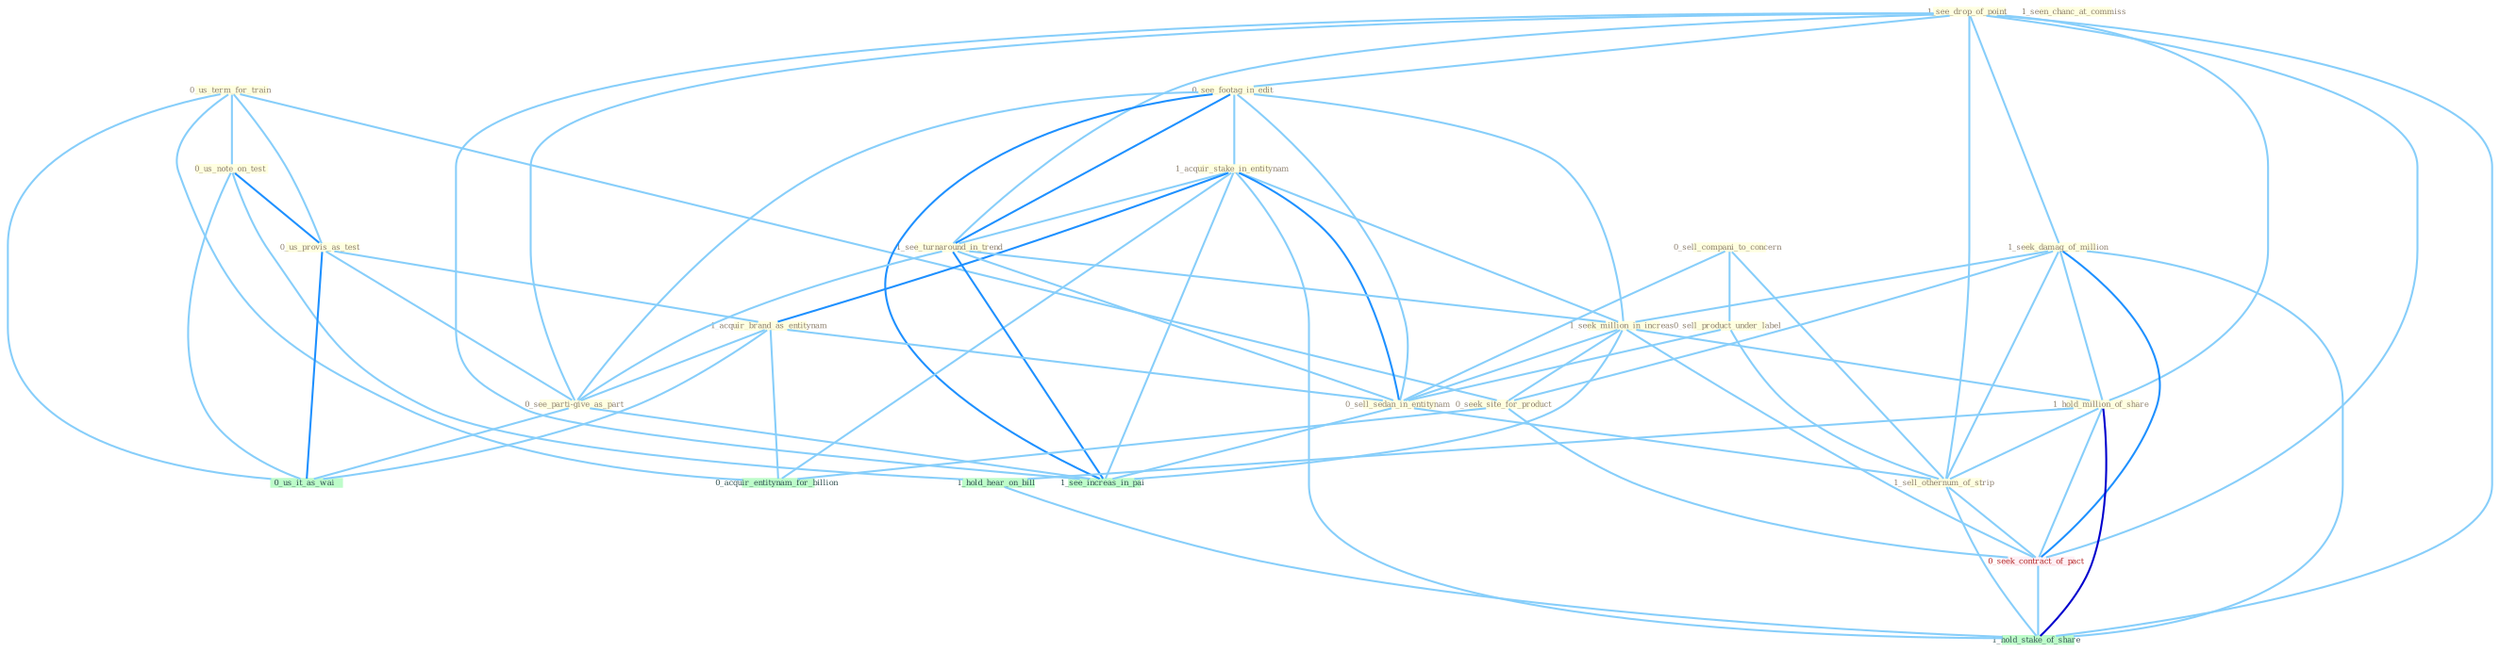 Graph G{ 
    node
    [shape=polygon,style=filled,width=.5,height=.06,color="#BDFCC9",fixedsize=true,fontsize=4,
    fontcolor="#2f4f4f"];
    {node
    [color="#ffffe0", fontcolor="#8b7d6b"] "0_us_term_for_train " "1_see_drop_of_point " "0_sell_compani_to_concern " "0_sell_product_under_label " "0_see_footag_in_edit " "1_acquir_stake_in_entitynam " "0_us_note_on_test " "0_us_provis_as_test " "1_see_turnaround_in_trend " "1_seek_damag_of_million " "1_acquir_brand_as_entitynam " "1_seek_million_in_increas " "1_seen_chanc_at_commiss " "1_hold_million_of_share " "0_see_parti-give_as_part " "0_seek_site_for_product " "0_sell_sedan_in_entitynam " "1_sell_othernum_of_strip "}
{node [color="#fff0f5", fontcolor="#b22222"] "0_seek_contract_of_pact "}
edge [color="#B0E2FF"];

	"0_us_term_for_train " -- "0_us_note_on_test " [w="1", color="#87cefa" ];
	"0_us_term_for_train " -- "0_us_provis_as_test " [w="1", color="#87cefa" ];
	"0_us_term_for_train " -- "0_seek_site_for_product " [w="1", color="#87cefa" ];
	"0_us_term_for_train " -- "0_us_it_as_wai " [w="1", color="#87cefa" ];
	"0_us_term_for_train " -- "0_acquir_entitynam_for_billion " [w="1", color="#87cefa" ];
	"1_see_drop_of_point " -- "0_see_footag_in_edit " [w="1", color="#87cefa" ];
	"1_see_drop_of_point " -- "1_see_turnaround_in_trend " [w="1", color="#87cefa" ];
	"1_see_drop_of_point " -- "1_seek_damag_of_million " [w="1", color="#87cefa" ];
	"1_see_drop_of_point " -- "1_hold_million_of_share " [w="1", color="#87cefa" ];
	"1_see_drop_of_point " -- "0_see_parti-give_as_part " [w="1", color="#87cefa" ];
	"1_see_drop_of_point " -- "1_sell_othernum_of_strip " [w="1", color="#87cefa" ];
	"1_see_drop_of_point " -- "0_seek_contract_of_pact " [w="1", color="#87cefa" ];
	"1_see_drop_of_point " -- "1_see_increas_in_pai " [w="1", color="#87cefa" ];
	"1_see_drop_of_point " -- "1_hold_stake_of_share " [w="1", color="#87cefa" ];
	"0_sell_compani_to_concern " -- "0_sell_product_under_label " [w="1", color="#87cefa" ];
	"0_sell_compani_to_concern " -- "0_sell_sedan_in_entitynam " [w="1", color="#87cefa" ];
	"0_sell_compani_to_concern " -- "1_sell_othernum_of_strip " [w="1", color="#87cefa" ];
	"0_sell_product_under_label " -- "0_sell_sedan_in_entitynam " [w="1", color="#87cefa" ];
	"0_sell_product_under_label " -- "1_sell_othernum_of_strip " [w="1", color="#87cefa" ];
	"0_see_footag_in_edit " -- "1_acquir_stake_in_entitynam " [w="1", color="#87cefa" ];
	"0_see_footag_in_edit " -- "1_see_turnaround_in_trend " [w="2", color="#1e90ff" , len=0.8];
	"0_see_footag_in_edit " -- "1_seek_million_in_increas " [w="1", color="#87cefa" ];
	"0_see_footag_in_edit " -- "0_see_parti-give_as_part " [w="1", color="#87cefa" ];
	"0_see_footag_in_edit " -- "0_sell_sedan_in_entitynam " [w="1", color="#87cefa" ];
	"0_see_footag_in_edit " -- "1_see_increas_in_pai " [w="2", color="#1e90ff" , len=0.8];
	"1_acquir_stake_in_entitynam " -- "1_see_turnaround_in_trend " [w="1", color="#87cefa" ];
	"1_acquir_stake_in_entitynam " -- "1_acquir_brand_as_entitynam " [w="2", color="#1e90ff" , len=0.8];
	"1_acquir_stake_in_entitynam " -- "1_seek_million_in_increas " [w="1", color="#87cefa" ];
	"1_acquir_stake_in_entitynam " -- "0_sell_sedan_in_entitynam " [w="2", color="#1e90ff" , len=0.8];
	"1_acquir_stake_in_entitynam " -- "0_acquir_entitynam_for_billion " [w="1", color="#87cefa" ];
	"1_acquir_stake_in_entitynam " -- "1_see_increas_in_pai " [w="1", color="#87cefa" ];
	"1_acquir_stake_in_entitynam " -- "1_hold_stake_of_share " [w="1", color="#87cefa" ];
	"0_us_note_on_test " -- "0_us_provis_as_test " [w="2", color="#1e90ff" , len=0.8];
	"0_us_note_on_test " -- "0_us_it_as_wai " [w="1", color="#87cefa" ];
	"0_us_note_on_test " -- "1_hold_hear_on_bill " [w="1", color="#87cefa" ];
	"0_us_provis_as_test " -- "1_acquir_brand_as_entitynam " [w="1", color="#87cefa" ];
	"0_us_provis_as_test " -- "0_see_parti-give_as_part " [w="1", color="#87cefa" ];
	"0_us_provis_as_test " -- "0_us_it_as_wai " [w="2", color="#1e90ff" , len=0.8];
	"1_see_turnaround_in_trend " -- "1_seek_million_in_increas " [w="1", color="#87cefa" ];
	"1_see_turnaround_in_trend " -- "0_see_parti-give_as_part " [w="1", color="#87cefa" ];
	"1_see_turnaround_in_trend " -- "0_sell_sedan_in_entitynam " [w="1", color="#87cefa" ];
	"1_see_turnaround_in_trend " -- "1_see_increas_in_pai " [w="2", color="#1e90ff" , len=0.8];
	"1_seek_damag_of_million " -- "1_seek_million_in_increas " [w="1", color="#87cefa" ];
	"1_seek_damag_of_million " -- "1_hold_million_of_share " [w="1", color="#87cefa" ];
	"1_seek_damag_of_million " -- "0_seek_site_for_product " [w="1", color="#87cefa" ];
	"1_seek_damag_of_million " -- "1_sell_othernum_of_strip " [w="1", color="#87cefa" ];
	"1_seek_damag_of_million " -- "0_seek_contract_of_pact " [w="2", color="#1e90ff" , len=0.8];
	"1_seek_damag_of_million " -- "1_hold_stake_of_share " [w="1", color="#87cefa" ];
	"1_acquir_brand_as_entitynam " -- "0_see_parti-give_as_part " [w="1", color="#87cefa" ];
	"1_acquir_brand_as_entitynam " -- "0_sell_sedan_in_entitynam " [w="1", color="#87cefa" ];
	"1_acquir_brand_as_entitynam " -- "0_us_it_as_wai " [w="1", color="#87cefa" ];
	"1_acquir_brand_as_entitynam " -- "0_acquir_entitynam_for_billion " [w="1", color="#87cefa" ];
	"1_seek_million_in_increas " -- "1_hold_million_of_share " [w="1", color="#87cefa" ];
	"1_seek_million_in_increas " -- "0_seek_site_for_product " [w="1", color="#87cefa" ];
	"1_seek_million_in_increas " -- "0_sell_sedan_in_entitynam " [w="1", color="#87cefa" ];
	"1_seek_million_in_increas " -- "0_seek_contract_of_pact " [w="1", color="#87cefa" ];
	"1_seek_million_in_increas " -- "1_see_increas_in_pai " [w="1", color="#87cefa" ];
	"1_hold_million_of_share " -- "1_sell_othernum_of_strip " [w="1", color="#87cefa" ];
	"1_hold_million_of_share " -- "0_seek_contract_of_pact " [w="1", color="#87cefa" ];
	"1_hold_million_of_share " -- "1_hold_hear_on_bill " [w="1", color="#87cefa" ];
	"1_hold_million_of_share " -- "1_hold_stake_of_share " [w="3", color="#0000cd" , len=0.6];
	"0_see_parti-give_as_part " -- "0_us_it_as_wai " [w="1", color="#87cefa" ];
	"0_see_parti-give_as_part " -- "1_see_increas_in_pai " [w="1", color="#87cefa" ];
	"0_seek_site_for_product " -- "0_seek_contract_of_pact " [w="1", color="#87cefa" ];
	"0_seek_site_for_product " -- "0_acquir_entitynam_for_billion " [w="1", color="#87cefa" ];
	"0_sell_sedan_in_entitynam " -- "1_sell_othernum_of_strip " [w="1", color="#87cefa" ];
	"0_sell_sedan_in_entitynam " -- "1_see_increas_in_pai " [w="1", color="#87cefa" ];
	"1_sell_othernum_of_strip " -- "0_seek_contract_of_pact " [w="1", color="#87cefa" ];
	"1_sell_othernum_of_strip " -- "1_hold_stake_of_share " [w="1", color="#87cefa" ];
	"0_seek_contract_of_pact " -- "1_hold_stake_of_share " [w="1", color="#87cefa" ];
	"1_hold_hear_on_bill " -- "1_hold_stake_of_share " [w="1", color="#87cefa" ];
}